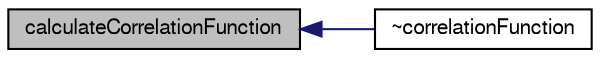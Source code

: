 digraph "calculateCorrelationFunction"
{
  bgcolor="transparent";
  edge [fontname="FreeSans",fontsize="10",labelfontname="FreeSans",labelfontsize="10"];
  node [fontname="FreeSans",fontsize="10",shape=record];
  rankdir="LR";
  Node402 [label="calculateCorrelationFunction",height=0.2,width=0.4,color="black", fillcolor="grey75", style="filled", fontcolor="black"];
  Node402 -> Node403 [dir="back",color="midnightblue",fontsize="10",style="solid",fontname="FreeSans"];
  Node403 [label="~correlationFunction",height=0.2,width=0.4,color="black",URL="$a24382.html#a680a428909cfe5cec6aaf2f431fd2866",tooltip="Destructor. "];
}
